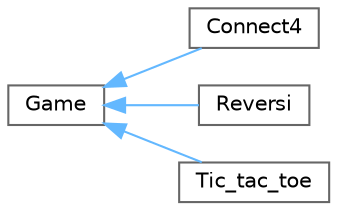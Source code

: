 digraph "Gráfico de Hierarquia de Classes"
{
 // LATEX_PDF_SIZE
  bgcolor="transparent";
  edge [fontname=Helvetica,fontsize=10,labelfontname=Helvetica,labelfontsize=10];
  node [fontname=Helvetica,fontsize=10,shape=box,height=0.2,width=0.4];
  rankdir="LR";
  Node0 [id="Node000000",label="Game",height=0.2,width=0.4,color="grey40", fillcolor="white", style="filled",URL="$classGame.html",tooltip="Classe base para jogos com tabuleiro."];
  Node0 -> Node1 [id="edge1_Node000000_Node000001",dir="back",color="steelblue1",style="solid",tooltip=" "];
  Node1 [id="Node000001",label="Connect4",height=0.2,width=0.4,color="grey40", fillcolor="white", style="filled",URL="$classConnect4.html",tooltip="Gerencia as regras e funcionalidades do jogo Connect4."];
  Node0 -> Node2 [id="edge2_Node000000_Node000002",dir="back",color="steelblue1",style="solid",tooltip=" "];
  Node2 [id="Node000002",label="Reversi",height=0.2,width=0.4,color="grey40", fillcolor="white", style="filled",URL="$classReversi.html",tooltip="Gerencia as regras e funcionalidades do jogo Reversi."];
  Node0 -> Node3 [id="edge3_Node000000_Node000003",dir="back",color="steelblue1",style="solid",tooltip=" "];
  Node3 [id="Node000003",label="Tic_tac_toe",height=0.2,width=0.4,color="grey40", fillcolor="white", style="filled",URL="$classTic__tac__toe.html",tooltip="Gerencia as regras e funcionalidades do Jogo da Velha."];
}
